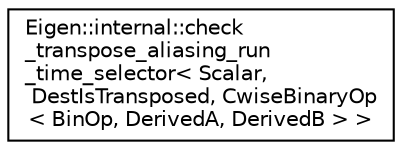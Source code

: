 digraph "Graphical Class Hierarchy"
{
  edge [fontname="Helvetica",fontsize="10",labelfontname="Helvetica",labelfontsize="10"];
  node [fontname="Helvetica",fontsize="10",shape=record];
  rankdir="LR";
  Node1 [label="Eigen::internal::check\l_transpose_aliasing_run\l_time_selector\< Scalar,\l DestIsTransposed, CwiseBinaryOp\l\< BinOp, DerivedA, DerivedB \> \>",height=0.2,width=0.4,color="black", fillcolor="white", style="filled",URL="$struct_eigen_1_1internal_1_1check__transpose__aliasing__run__time__selector_3_01_scalar_00_01_de23c75dd073d34cd03e0a4d86706317fc.html"];
}

